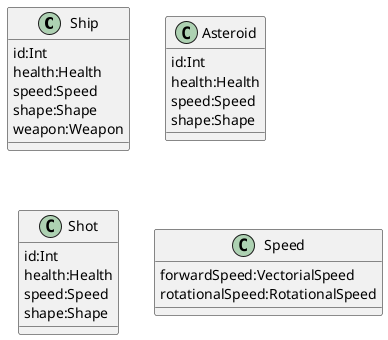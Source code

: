 @startuml
class Ship {
    id:Int
    health:Health
    speed:Speed
    shape:Shape
    weapon:Weapon
}

class Asteroid {
    id:Int
    health:Health
    speed:Speed
    shape:Shape
}

class Shot {
    id:Int
    health:Health
    speed:Speed
    shape:Shape
}

class Speed {
    forwardSpeed:VectorialSpeed
    rotationalSpeed:RotationalSpeed
}
@enduml
